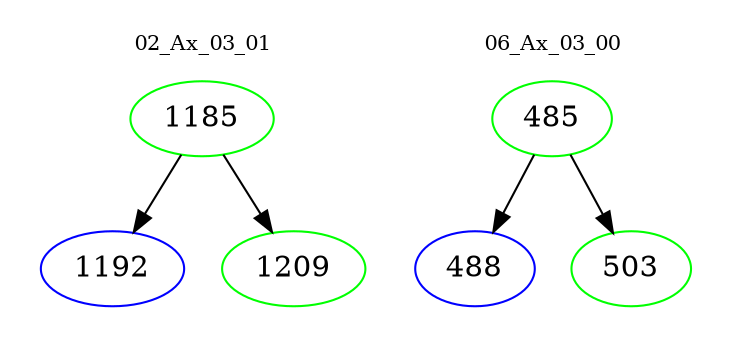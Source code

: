 digraph{
subgraph cluster_0 {
color = white
label = "02_Ax_03_01";
fontsize=10;
T0_1185 [label="1185", color="green"]
T0_1185 -> T0_1192 [color="black"]
T0_1192 [label="1192", color="blue"]
T0_1185 -> T0_1209 [color="black"]
T0_1209 [label="1209", color="green"]
}
subgraph cluster_1 {
color = white
label = "06_Ax_03_00";
fontsize=10;
T1_485 [label="485", color="green"]
T1_485 -> T1_488 [color="black"]
T1_488 [label="488", color="blue"]
T1_485 -> T1_503 [color="black"]
T1_503 [label="503", color="green"]
}
}
